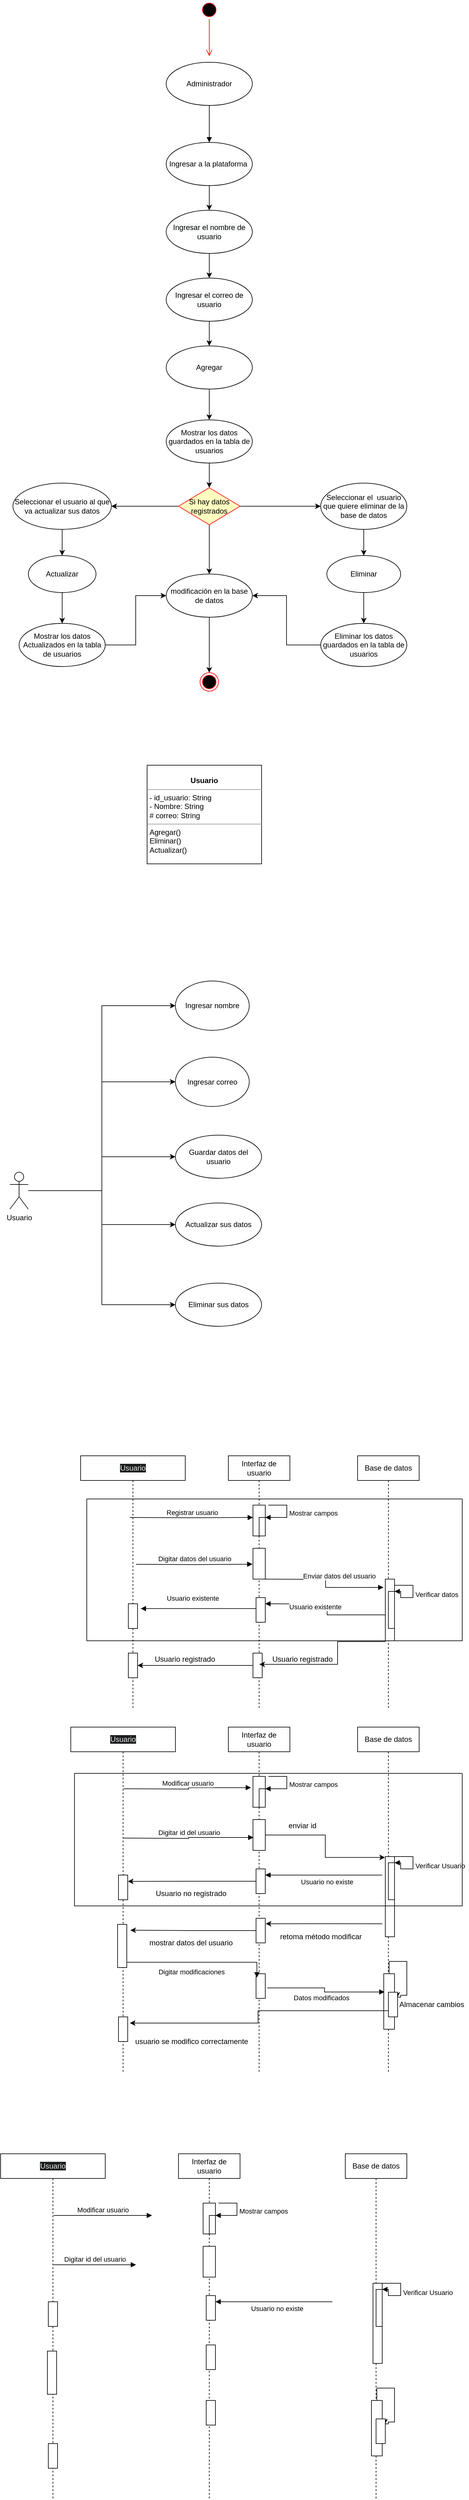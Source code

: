 <mxfile version="15.5.0" type="github">
  <diagram id="4mNhm1m8kC_6178GsUtq" name="Page-1">
    <mxGraphModel dx="1038" dy="579" grid="1" gridSize="10" guides="1" tooltips="1" connect="1" arrows="1" fold="1" page="1" pageScale="1" pageWidth="827" pageHeight="1169" math="0" shadow="0">
      <root>
        <mxCell id="0" />
        <mxCell id="1" parent="0" />
        <mxCell id="gqm2LpXMmxmWjQ3Am7r3-1" value="" style="ellipse;html=1;shape=startState;fillColor=#000000;strokeColor=#ff0000;" parent="1" vertex="1">
          <mxGeometry x="384" y="40" width="30" height="30" as="geometry" />
        </mxCell>
        <mxCell id="gqm2LpXMmxmWjQ3Am7r3-2" value="" style="edgeStyle=orthogonalEdgeStyle;html=1;verticalAlign=bottom;endArrow=open;endSize=8;strokeColor=#ff0000;rounded=0;" parent="1" source="gqm2LpXMmxmWjQ3Am7r3-1" edge="1">
          <mxGeometry relative="1" as="geometry">
            <mxPoint x="399" y="130" as="targetPoint" />
          </mxGeometry>
        </mxCell>
        <mxCell id="z3vBtUcEqBHXQenF32jz-1" value="&lt;font style=&quot;vertical-align: inherit&quot;&gt;&lt;font style=&quot;vertical-align: inherit&quot;&gt;Administrador&lt;/font&gt;&lt;/font&gt;" style="ellipse;whiteSpace=wrap;html=1;" parent="1" vertex="1">
          <mxGeometry x="329" y="140" width="140" height="70" as="geometry" />
        </mxCell>
        <mxCell id="z3vBtUcEqBHXQenF32jz-3" value="&lt;br&gt;" style="html=1;verticalAlign=bottom;endArrow=block;rounded=0;edgeStyle=orthogonalEdgeStyle;exitX=0.5;exitY=1;exitDx=0;exitDy=0;" parent="1" source="z3vBtUcEqBHXQenF32jz-1" edge="1">
          <mxGeometry width="80" relative="1" as="geometry">
            <mxPoint x="370" y="320" as="sourcePoint" />
            <mxPoint x="399" y="270" as="targetPoint" />
          </mxGeometry>
        </mxCell>
        <mxCell id="QDHMUk18wRGemSduAv4s-13" style="edgeStyle=orthogonalEdgeStyle;rounded=0;orthogonalLoop=1;jettySize=auto;html=1;" parent="1" source="z3vBtUcEqBHXQenF32jz-4" target="QDHMUk18wRGemSduAv4s-10" edge="1">
          <mxGeometry relative="1" as="geometry" />
        </mxCell>
        <mxCell id="z3vBtUcEqBHXQenF32jz-4" value="&lt;font style=&quot;vertical-align: inherit&quot;&gt;&lt;font style=&quot;vertical-align: inherit&quot;&gt;Ingresar a la plataforma&amp;nbsp;&lt;/font&gt;&lt;/font&gt;" style="ellipse;whiteSpace=wrap;html=1;" parent="1" vertex="1">
          <mxGeometry x="329" y="270" width="140" height="70" as="geometry" />
        </mxCell>
        <mxCell id="QDHMUk18wRGemSduAv4s-19" style="edgeStyle=orthogonalEdgeStyle;rounded=0;orthogonalLoop=1;jettySize=auto;html=1;entryX=0;entryY=0.5;entryDx=0;entryDy=0;" parent="1" source="z3vBtUcEqBHXQenF32jz-6" target="z3vBtUcEqBHXQenF32jz-12" edge="1">
          <mxGeometry relative="1" as="geometry" />
        </mxCell>
        <mxCell id="QDHMUk18wRGemSduAv4s-20" style="edgeStyle=orthogonalEdgeStyle;rounded=0;orthogonalLoop=1;jettySize=auto;html=1;entryX=1;entryY=0.5;entryDx=0;entryDy=0;" parent="1" source="z3vBtUcEqBHXQenF32jz-6" target="z3vBtUcEqBHXQenF32jz-14" edge="1">
          <mxGeometry relative="1" as="geometry" />
        </mxCell>
        <mxCell id="QDHMUk18wRGemSduAv4s-31" style="edgeStyle=orthogonalEdgeStyle;rounded=0;orthogonalLoop=1;jettySize=auto;html=1;" parent="1" source="z3vBtUcEqBHXQenF32jz-6" target="z3vBtUcEqBHXQenF32jz-24" edge="1">
          <mxGeometry relative="1" as="geometry" />
        </mxCell>
        <mxCell id="z3vBtUcEqBHXQenF32jz-6" value="&lt;font style=&quot;vertical-align: inherit&quot;&gt;&lt;font style=&quot;vertical-align: inherit&quot;&gt;Si hay datos registrados&lt;br&gt;&lt;/font&gt;&lt;/font&gt;" style="rhombus;whiteSpace=wrap;html=1;fillColor=#ffffc0;strokeColor=#ff0000;" parent="1" vertex="1">
          <mxGeometry x="349" y="830" width="100" height="60" as="geometry" />
        </mxCell>
        <mxCell id="QDHMUk18wRGemSduAv4s-21" style="edgeStyle=orthogonalEdgeStyle;rounded=0;orthogonalLoop=1;jettySize=auto;html=1;entryX=0.5;entryY=0;entryDx=0;entryDy=0;" parent="1" source="z3vBtUcEqBHXQenF32jz-12" target="z3vBtUcEqBHXQenF32jz-18" edge="1">
          <mxGeometry relative="1" as="geometry" />
        </mxCell>
        <mxCell id="z3vBtUcEqBHXQenF32jz-12" value="&lt;span&gt;Seleccionar el&amp;nbsp; usuario que quiere eliminar de la base de datos&lt;/span&gt;" style="ellipse;whiteSpace=wrap;html=1;" parent="1" vertex="1">
          <mxGeometry x="580" y="822.5" width="140" height="75" as="geometry" />
        </mxCell>
        <mxCell id="z3vBtUcEqBHXQenF32jz-19" style="edgeStyle=orthogonalEdgeStyle;rounded=0;orthogonalLoop=1;jettySize=auto;html=1;entryX=0.5;entryY=0;entryDx=0;entryDy=0;" parent="1" source="z3vBtUcEqBHXQenF32jz-14" target="z3vBtUcEqBHXQenF32jz-20" edge="1">
          <mxGeometry relative="1" as="geometry">
            <mxPoint x="160" y="590" as="targetPoint" />
          </mxGeometry>
        </mxCell>
        <mxCell id="z3vBtUcEqBHXQenF32jz-14" value="&lt;span&gt;Seleccionar el usuario al que va actualizar sus datos&lt;/span&gt;" style="ellipse;whiteSpace=wrap;html=1;" parent="1" vertex="1">
          <mxGeometry x="80" y="822.5" width="160" height="75" as="geometry" />
        </mxCell>
        <mxCell id="QDHMUk18wRGemSduAv4s-22" style="edgeStyle=orthogonalEdgeStyle;rounded=0;orthogonalLoop=1;jettySize=auto;html=1;" parent="1" source="z3vBtUcEqBHXQenF32jz-18" edge="1">
          <mxGeometry relative="1" as="geometry">
            <mxPoint x="650" y="1050" as="targetPoint" />
          </mxGeometry>
        </mxCell>
        <mxCell id="z3vBtUcEqBHXQenF32jz-18" value="Eliminar" style="ellipse;whiteSpace=wrap;html=1;" parent="1" vertex="1">
          <mxGeometry x="590" y="940" width="120" height="60" as="geometry" />
        </mxCell>
        <mxCell id="QDHMUk18wRGemSduAv4s-23" style="edgeStyle=orthogonalEdgeStyle;rounded=0;orthogonalLoop=1;jettySize=auto;html=1;" parent="1" source="z3vBtUcEqBHXQenF32jz-20" edge="1">
          <mxGeometry relative="1" as="geometry">
            <mxPoint x="160" y="1050" as="targetPoint" />
          </mxGeometry>
        </mxCell>
        <mxCell id="z3vBtUcEqBHXQenF32jz-20" value="Actualizar" style="ellipse;whiteSpace=wrap;html=1;" parent="1" vertex="1">
          <mxGeometry x="105" y="940" width="110" height="60" as="geometry" />
        </mxCell>
        <mxCell id="QDHMUk18wRGemSduAv4s-30" style="edgeStyle=orthogonalEdgeStyle;rounded=0;orthogonalLoop=1;jettySize=auto;html=1;entryX=0.5;entryY=0;entryDx=0;entryDy=0;" parent="1" source="z3vBtUcEqBHXQenF32jz-24" target="z3vBtUcEqBHXQenF32jz-27" edge="1">
          <mxGeometry relative="1" as="geometry" />
        </mxCell>
        <mxCell id="z3vBtUcEqBHXQenF32jz-24" value="&lt;font style=&quot;vertical-align: inherit&quot;&gt;&lt;font style=&quot;vertical-align: inherit&quot;&gt;modificación en la base de datos&lt;/font&gt;&lt;/font&gt;" style="ellipse;whiteSpace=wrap;html=1;" parent="1" vertex="1">
          <mxGeometry x="329" y="970" width="140" height="70" as="geometry" />
        </mxCell>
        <mxCell id="z3vBtUcEqBHXQenF32jz-27" value="" style="ellipse;html=1;shape=endState;fillColor=#000000;strokeColor=#ff0000;" parent="1" vertex="1">
          <mxGeometry x="384" y="1130" width="30" height="30" as="geometry" />
        </mxCell>
        <mxCell id="QDHMUk18wRGemSduAv4s-6" value="&lt;p style=&quot;margin: 0px ; margin-top: 4px ; text-align: center&quot;&gt;&lt;br&gt;&lt;b&gt;Usuario&lt;/b&gt;&lt;/p&gt;&lt;hr size=&quot;1&quot;&gt;&lt;p style=&quot;margin: 0px ; margin-left: 4px&quot;&gt;- id_usuario: String&lt;br&gt;- Nombre: String&lt;/p&gt;&lt;p style=&quot;margin: 0px ; margin-left: 4px&quot;&gt;# correo: String&lt;/p&gt;&lt;hr size=&quot;1&quot;&gt;&lt;p style=&quot;margin: 0px ; margin-left: 4px&quot;&gt;Agregar()&lt;br&gt;Eliminar()&lt;/p&gt;&lt;p style=&quot;margin: 0px ; margin-left: 4px&quot;&gt;Actualizar()&lt;/p&gt;" style="verticalAlign=top;align=left;overflow=fill;fontSize=12;fontFamily=Helvetica;html=1;" parent="1" vertex="1">
          <mxGeometry x="298" y="1280" width="186" height="160" as="geometry" />
        </mxCell>
        <mxCell id="2nORRejYM9WgbgX2tJiv-5" style="edgeStyle=orthogonalEdgeStyle;rounded=0;orthogonalLoop=1;jettySize=auto;html=1;entryX=0;entryY=0.5;entryDx=0;entryDy=0;" parent="1" source="QDHMUk18wRGemSduAv4s-7" target="2nORRejYM9WgbgX2tJiv-2" edge="1">
          <mxGeometry relative="1" as="geometry" />
        </mxCell>
        <mxCell id="2nORRejYM9WgbgX2tJiv-6" style="edgeStyle=orthogonalEdgeStyle;rounded=0;orthogonalLoop=1;jettySize=auto;html=1;entryX=0;entryY=0.5;entryDx=0;entryDy=0;" parent="1" source="QDHMUk18wRGemSduAv4s-7" target="2nORRejYM9WgbgX2tJiv-3" edge="1">
          <mxGeometry relative="1" as="geometry" />
        </mxCell>
        <mxCell id="QY5rsA0exa0MGwdynqQp-1" style="edgeStyle=orthogonalEdgeStyle;rounded=0;orthogonalLoop=1;jettySize=auto;html=1;entryX=0;entryY=0.5;entryDx=0;entryDy=0;" parent="1" source="QDHMUk18wRGemSduAv4s-7" target="2nORRejYM9WgbgX2tJiv-1" edge="1">
          <mxGeometry relative="1" as="geometry" />
        </mxCell>
        <mxCell id="QY5rsA0exa0MGwdynqQp-4" style="edgeStyle=orthogonalEdgeStyle;rounded=0;orthogonalLoop=1;jettySize=auto;html=1;entryX=0;entryY=0.5;entryDx=0;entryDy=0;" parent="1" source="QDHMUk18wRGemSduAv4s-7" target="QY5rsA0exa0MGwdynqQp-2" edge="1">
          <mxGeometry relative="1" as="geometry" />
        </mxCell>
        <mxCell id="QY5rsA0exa0MGwdynqQp-5" style="edgeStyle=orthogonalEdgeStyle;rounded=0;orthogonalLoop=1;jettySize=auto;html=1;entryX=0;entryY=0.5;entryDx=0;entryDy=0;" parent="1" source="QDHMUk18wRGemSduAv4s-7" target="QY5rsA0exa0MGwdynqQp-3" edge="1">
          <mxGeometry relative="1" as="geometry" />
        </mxCell>
        <mxCell id="QDHMUk18wRGemSduAv4s-7" value="Usuario&lt;br&gt;" style="shape=umlActor;verticalLabelPosition=bottom;verticalAlign=top;html=1;" parent="1" vertex="1">
          <mxGeometry x="75" y="1940" width="30" height="60" as="geometry" />
        </mxCell>
        <mxCell id="QDHMUk18wRGemSduAv4s-14" style="edgeStyle=orthogonalEdgeStyle;rounded=0;orthogonalLoop=1;jettySize=auto;html=1;entryX=0.5;entryY=0;entryDx=0;entryDy=0;" parent="1" source="QDHMUk18wRGemSduAv4s-10" target="QDHMUk18wRGemSduAv4s-11" edge="1">
          <mxGeometry relative="1" as="geometry" />
        </mxCell>
        <mxCell id="QDHMUk18wRGemSduAv4s-10" value="&#xa;&#xa;&lt;span style=&quot;color: rgb(0, 0, 0); font-family: helvetica; font-size: 12px; font-style: normal; font-weight: 400; letter-spacing: normal; text-align: center; text-indent: 0px; text-transform: none; word-spacing: 0px; background-color: rgb(248, 249, 250); display: inline; float: none;&quot;&gt;Ingresar el nombre de usuario&lt;/span&gt;&#xa;&#xa;" style="ellipse;whiteSpace=wrap;html=1;" parent="1" vertex="1">
          <mxGeometry x="329" y="380" width="140" height="70" as="geometry" />
        </mxCell>
        <mxCell id="QDHMUk18wRGemSduAv4s-15" style="edgeStyle=orthogonalEdgeStyle;rounded=0;orthogonalLoop=1;jettySize=auto;html=1;entryX=0.5;entryY=0;entryDx=0;entryDy=0;" parent="1" source="QDHMUk18wRGemSduAv4s-11" target="QDHMUk18wRGemSduAv4s-12" edge="1">
          <mxGeometry relative="1" as="geometry" />
        </mxCell>
        <mxCell id="QDHMUk18wRGemSduAv4s-11" value="&#xa;&#xa;&lt;span style=&quot;color: rgb(0, 0, 0); font-family: helvetica; font-size: 12px; font-style: normal; font-weight: 400; letter-spacing: normal; text-align: center; text-indent: 0px; text-transform: none; word-spacing: 0px; background-color: rgb(248, 249, 250); display: inline; float: none;&quot;&gt;Ingresar el correo de usuario&lt;/span&gt;&#xa;&#xa;" style="ellipse;whiteSpace=wrap;html=1;" parent="1" vertex="1">
          <mxGeometry x="329" y="490" width="140" height="70" as="geometry" />
        </mxCell>
        <mxCell id="QDHMUk18wRGemSduAv4s-16" style="edgeStyle=orthogonalEdgeStyle;rounded=0;orthogonalLoop=1;jettySize=auto;html=1;" parent="1" source="QDHMUk18wRGemSduAv4s-12" edge="1">
          <mxGeometry relative="1" as="geometry">
            <mxPoint x="399" y="720" as="targetPoint" />
          </mxGeometry>
        </mxCell>
        <mxCell id="QDHMUk18wRGemSduAv4s-12" value="Agregar" style="ellipse;whiteSpace=wrap;html=1;" parent="1" vertex="1">
          <mxGeometry x="329" y="600" width="140" height="70" as="geometry" />
        </mxCell>
        <mxCell id="QDHMUk18wRGemSduAv4s-18" style="edgeStyle=orthogonalEdgeStyle;rounded=0;orthogonalLoop=1;jettySize=auto;html=1;entryX=0.5;entryY=0;entryDx=0;entryDy=0;" parent="1" source="QDHMUk18wRGemSduAv4s-17" target="z3vBtUcEqBHXQenF32jz-6" edge="1">
          <mxGeometry relative="1" as="geometry" />
        </mxCell>
        <mxCell id="QDHMUk18wRGemSduAv4s-17" value="Mostrar los datos guardados en la tabla de usuarios" style="ellipse;whiteSpace=wrap;html=1;" parent="1" vertex="1">
          <mxGeometry x="329" y="720" width="140" height="70" as="geometry" />
        </mxCell>
        <mxCell id="QDHMUk18wRGemSduAv4s-29" style="edgeStyle=orthogonalEdgeStyle;rounded=0;orthogonalLoop=1;jettySize=auto;html=1;entryX=0;entryY=0.5;entryDx=0;entryDy=0;" parent="1" source="QDHMUk18wRGemSduAv4s-24" target="z3vBtUcEqBHXQenF32jz-24" edge="1">
          <mxGeometry relative="1" as="geometry" />
        </mxCell>
        <mxCell id="QDHMUk18wRGemSduAv4s-24" value="Mostrar los datos Actualizados en la tabla de usuarios" style="ellipse;whiteSpace=wrap;html=1;" parent="1" vertex="1">
          <mxGeometry x="90" y="1050" width="140" height="70" as="geometry" />
        </mxCell>
        <mxCell id="QDHMUk18wRGemSduAv4s-28" style="edgeStyle=orthogonalEdgeStyle;rounded=0;orthogonalLoop=1;jettySize=auto;html=1;entryX=1;entryY=0.5;entryDx=0;entryDy=0;" parent="1" source="QDHMUk18wRGemSduAv4s-25" target="z3vBtUcEqBHXQenF32jz-24" edge="1">
          <mxGeometry relative="1" as="geometry" />
        </mxCell>
        <mxCell id="QDHMUk18wRGemSduAv4s-25" value="Eliminar los datos guardados en la tabla de usuarios" style="ellipse;whiteSpace=wrap;html=1;" parent="1" vertex="1">
          <mxGeometry x="580" y="1050" width="140" height="70" as="geometry" />
        </mxCell>
        <mxCell id="2nORRejYM9WgbgX2tJiv-1" value="&lt;font style=&quot;vertical-align: inherit&quot;&gt;&lt;font style=&quot;vertical-align: inherit&quot;&gt;Guardar datos del usuario&lt;/font&gt;&lt;/font&gt;" style="ellipse;whiteSpace=wrap;html=1;" parent="1" vertex="1">
          <mxGeometry x="344" y="1880" width="140" height="70" as="geometry" />
        </mxCell>
        <mxCell id="2nORRejYM9WgbgX2tJiv-2" value="&lt;font style=&quot;vertical-align: inherit&quot;&gt;&lt;font style=&quot;vertical-align: inherit&quot;&gt;Actualizar sus datos&lt;/font&gt;&lt;/font&gt;" style="ellipse;whiteSpace=wrap;html=1;" parent="1" vertex="1">
          <mxGeometry x="344" y="1990" width="140" height="70" as="geometry" />
        </mxCell>
        <mxCell id="2nORRejYM9WgbgX2tJiv-3" value="&lt;font style=&quot;vertical-align: inherit&quot;&gt;&lt;font style=&quot;vertical-align: inherit&quot;&gt;Eliminar sus datos&lt;/font&gt;&lt;/font&gt;" style="ellipse;whiteSpace=wrap;html=1;" parent="1" vertex="1">
          <mxGeometry x="344" y="2120" width="140" height="70" as="geometry" />
        </mxCell>
        <mxCell id="QY5rsA0exa0MGwdynqQp-2" value="&lt;font style=&quot;vertical-align: inherit&quot;&gt;&lt;font style=&quot;vertical-align: inherit&quot;&gt;Ingresar nombre&lt;/font&gt;&lt;/font&gt;" style="ellipse;whiteSpace=wrap;html=1;" parent="1" vertex="1">
          <mxGeometry x="344" y="1630" width="120" height="80" as="geometry" />
        </mxCell>
        <mxCell id="QY5rsA0exa0MGwdynqQp-3" value="&lt;font style=&quot;vertical-align: inherit&quot;&gt;&lt;font style=&quot;vertical-align: inherit&quot;&gt;Ingresar correo&lt;/font&gt;&lt;/font&gt;" style="ellipse;whiteSpace=wrap;html=1;" parent="1" vertex="1">
          <mxGeometry x="344" y="1753.5" width="120" height="80" as="geometry" />
        </mxCell>
        <mxCell id="QY5rsA0exa0MGwdynqQp-32" value="&#xa;&#xa;&lt;span style=&quot;color: rgb(232, 230, 227); font-family: helvetica; font-size: 12px; font-style: normal; font-weight: 400; letter-spacing: normal; text-align: center; text-indent: 0px; text-transform: none; word-spacing: 0px; background-color: rgb(27, 30, 31); display: inline; float: none;&quot;&gt;Usuario&lt;/span&gt;&#xa;&#xa;" style="shape=umlLifeline;perimeter=lifelinePerimeter;whiteSpace=wrap;html=1;container=1;collapsible=0;recursiveResize=0;outlineConnect=0;" parent="1" vertex="1">
          <mxGeometry x="190" y="2400" width="170" height="410" as="geometry" />
        </mxCell>
        <mxCell id="QY5rsA0exa0MGwdynqQp-33" value="Registrar usuario" style="html=1;verticalAlign=bottom;endArrow=block;rounded=0;edgeStyle=orthogonalEdgeStyle;entryX=0;entryY=0.4;entryDx=0;entryDy=0;entryPerimeter=0;" parent="QY5rsA0exa0MGwdynqQp-32" target="QY5rsA0exa0MGwdynqQp-36" edge="1">
          <mxGeometry width="80" relative="1" as="geometry">
            <mxPoint x="80" y="100" as="sourcePoint" />
            <mxPoint x="210" y="100" as="targetPoint" />
          </mxGeometry>
        </mxCell>
        <mxCell id="QY5rsA0exa0MGwdynqQp-39" value="Digitar datos del usuario" style="html=1;verticalAlign=bottom;endArrow=block;rounded=0;edgeStyle=orthogonalEdgeStyle;entryX=-0.04;entryY=0.515;entryDx=0;entryDy=0;entryPerimeter=0;" parent="QY5rsA0exa0MGwdynqQp-32" target="QY5rsA0exa0MGwdynqQp-40" edge="1">
          <mxGeometry width="80" relative="1" as="geometry">
            <mxPoint x="90" y="176" as="sourcePoint" />
            <mxPoint x="220" y="180" as="targetPoint" />
          </mxGeometry>
        </mxCell>
        <mxCell id="QY5rsA0exa0MGwdynqQp-57" value="" style="html=1;points=[];perimeter=orthogonalPerimeter;" parent="QY5rsA0exa0MGwdynqQp-32" vertex="1">
          <mxGeometry x="77.5" y="320" width="15" height="40" as="geometry" />
        </mxCell>
        <mxCell id="QY5rsA0exa0MGwdynqQp-34" value="Interfaz de usuario" style="shape=umlLifeline;perimeter=lifelinePerimeter;whiteSpace=wrap;html=1;container=1;collapsible=0;recursiveResize=0;outlineConnect=0;" parent="1" vertex="1">
          <mxGeometry x="430" y="2400" width="100" height="410" as="geometry" />
        </mxCell>
        <mxCell id="QY5rsA0exa0MGwdynqQp-36" value="" style="html=1;points=[];perimeter=orthogonalPerimeter;" parent="QY5rsA0exa0MGwdynqQp-34" vertex="1">
          <mxGeometry x="40" y="80" width="20" height="50" as="geometry" />
        </mxCell>
        <mxCell id="QY5rsA0exa0MGwdynqQp-37" value="" style="html=1;points=[];perimeter=orthogonalPerimeter;" parent="QY5rsA0exa0MGwdynqQp-34" vertex="1">
          <mxGeometry x="50" y="100" width="10" height="30" as="geometry" />
        </mxCell>
        <mxCell id="QY5rsA0exa0MGwdynqQp-38" value="Mostrar campos" style="edgeStyle=orthogonalEdgeStyle;html=1;align=left;spacingLeft=2;endArrow=block;rounded=0;entryX=1;entryY=0;" parent="QY5rsA0exa0MGwdynqQp-34" target="QY5rsA0exa0MGwdynqQp-37" edge="1">
          <mxGeometry relative="1" as="geometry">
            <mxPoint x="65" y="80" as="sourcePoint" />
            <Array as="points">
              <mxPoint x="95" y="80" />
            </Array>
          </mxGeometry>
        </mxCell>
        <mxCell id="QY5rsA0exa0MGwdynqQp-40" value="" style="html=1;points=[];perimeter=orthogonalPerimeter;" parent="QY5rsA0exa0MGwdynqQp-34" vertex="1">
          <mxGeometry x="40" y="150" width="20" height="50" as="geometry" />
        </mxCell>
        <mxCell id="QY5rsA0exa0MGwdynqQp-53" value="" style="html=1;points=[];perimeter=orthogonalPerimeter;" parent="QY5rsA0exa0MGwdynqQp-34" vertex="1">
          <mxGeometry x="45" y="230" width="15" height="40" as="geometry" />
        </mxCell>
        <mxCell id="QY5rsA0exa0MGwdynqQp-52" value="Usuario existente" style="html=1;verticalAlign=bottom;endArrow=block;rounded=0;edgeStyle=orthogonalEdgeStyle;exitX=-0.16;exitY=0.633;exitDx=0;exitDy=0;exitPerimeter=0;" parent="QY5rsA0exa0MGwdynqQp-34" source="QY5rsA0exa0MGwdynqQp-50" edge="1">
          <mxGeometry x="-0.053" y="20" width="80" relative="1" as="geometry">
            <mxPoint x="250" y="240" as="sourcePoint" />
            <mxPoint x="60" y="240" as="targetPoint" />
            <mxPoint as="offset" />
          </mxGeometry>
        </mxCell>
        <mxCell id="QY5rsA0exa0MGwdynqQp-58" value="" style="html=1;points=[];perimeter=orthogonalPerimeter;" parent="QY5rsA0exa0MGwdynqQp-34" vertex="1">
          <mxGeometry x="40" y="320" width="15" height="40" as="geometry" />
        </mxCell>
        <mxCell id="QY5rsA0exa0MGwdynqQp-41" value="Base de datos" style="shape=umlLifeline;perimeter=lifelinePerimeter;whiteSpace=wrap;html=1;container=1;collapsible=0;recursiveResize=0;outlineConnect=0;" parent="1" vertex="1">
          <mxGeometry x="640" y="2400" width="100" height="410" as="geometry" />
        </mxCell>
        <mxCell id="QY5rsA0exa0MGwdynqQp-47" value="" style="html=1;points=[];perimeter=orthogonalPerimeter;" parent="QY5rsA0exa0MGwdynqQp-41" vertex="1">
          <mxGeometry x="45" y="200" width="15" height="100" as="geometry" />
        </mxCell>
        <mxCell id="QY5rsA0exa0MGwdynqQp-50" value="" style="html=1;points=[];perimeter=orthogonalPerimeter;" parent="QY5rsA0exa0MGwdynqQp-41" vertex="1">
          <mxGeometry x="50" y="220" width="10" height="60" as="geometry" />
        </mxCell>
        <mxCell id="QY5rsA0exa0MGwdynqQp-51" value="Verificar datos" style="edgeStyle=orthogonalEdgeStyle;html=1;align=left;spacingLeft=2;endArrow=block;rounded=0;entryX=1;entryY=0;" parent="QY5rsA0exa0MGwdynqQp-41" target="QY5rsA0exa0MGwdynqQp-50" edge="1">
          <mxGeometry relative="1" as="geometry">
            <mxPoint x="60" y="210" as="sourcePoint" />
            <Array as="points">
              <mxPoint x="90" y="210" />
              <mxPoint x="90" y="230" />
              <mxPoint x="70" y="230" />
              <mxPoint x="70" y="220" />
            </Array>
          </mxGeometry>
        </mxCell>
        <mxCell id="QY5rsA0exa0MGwdynqQp-46" value="Enviar datos del usuario" style="html=1;verticalAlign=bottom;endArrow=block;rounded=0;edgeStyle=orthogonalEdgeStyle;entryX=-0.2;entryY=0.135;entryDx=0;entryDy=0;entryPerimeter=0;" parent="1" target="QY5rsA0exa0MGwdynqQp-47" edge="1">
          <mxGeometry x="0.304" y="10" width="80" relative="1" as="geometry">
            <mxPoint x="490" y="2600" as="sourcePoint" />
            <mxPoint x="630" y="2600" as="targetPoint" />
            <mxPoint as="offset" />
          </mxGeometry>
        </mxCell>
        <mxCell id="QY5rsA0exa0MGwdynqQp-54" value="Usuario existente" style="html=1;verticalAlign=bottom;endArrow=block;rounded=0;edgeStyle=orthogonalEdgeStyle;exitX=-0.013;exitY=0.445;exitDx=0;exitDy=0;exitPerimeter=0;entryX=1.34;entryY=0.195;entryDx=0;entryDy=0;entryPerimeter=0;" parent="1" source="QY5rsA0exa0MGwdynqQp-53" edge="1" target="QY5rsA0exa0MGwdynqQp-55">
          <mxGeometry x="0.1" y="-8" width="80" relative="1" as="geometry">
            <mxPoint x="464.0" y="2658.99" as="sourcePoint" />
            <mxPoint x="250" y="2648" as="targetPoint" />
            <mxPoint as="offset" />
          </mxGeometry>
        </mxCell>
        <mxCell id="QY5rsA0exa0MGwdynqQp-59" style="edgeStyle=orthogonalEdgeStyle;rounded=0;orthogonalLoop=1;jettySize=auto;html=1;" parent="1" source="QY5rsA0exa0MGwdynqQp-58" target="QY5rsA0exa0MGwdynqQp-57" edge="1">
          <mxGeometry relative="1" as="geometry" />
        </mxCell>
        <mxCell id="QY5rsA0exa0MGwdynqQp-60" style="edgeStyle=orthogonalEdgeStyle;rounded=0;orthogonalLoop=1;jettySize=auto;html=1;exitX=0.067;exitY=1.014;exitDx=0;exitDy=0;exitPerimeter=0;entryX=0.504;entryY=0.825;entryDx=0;entryDy=0;entryPerimeter=0;" parent="1" source="QY5rsA0exa0MGwdynqQp-47" target="QY5rsA0exa0MGwdynqQp-34" edge="1">
          <mxGeometry relative="1" as="geometry">
            <mxPoint x="710" y="2740" as="sourcePoint" />
            <mxPoint x="550" y="2740" as="targetPoint" />
          </mxGeometry>
        </mxCell>
        <mxCell id="QY5rsA0exa0MGwdynqQp-61" value="Usuario registrado" style="text;html=1;align=center;verticalAlign=middle;resizable=0;points=[];autosize=1;strokeColor=none;fillColor=none;" parent="1" vertex="1">
          <mxGeometry x="495" y="2720" width="110" height="20" as="geometry" />
        </mxCell>
        <mxCell id="QY5rsA0exa0MGwdynqQp-62" value="Usuario registrado" style="text;html=1;align=center;verticalAlign=middle;resizable=0;points=[];autosize=1;strokeColor=none;fillColor=none;" parent="1" vertex="1">
          <mxGeometry x="304" y="2720" width="110" height="20" as="geometry" />
        </mxCell>
        <mxCell id="ALo48LmrA9_RL08sOVxM-1" value="" style="swimlane;startSize=0;" vertex="1" parent="1">
          <mxGeometry x="200" y="2470" width="610" height="230" as="geometry" />
        </mxCell>
        <mxCell id="QY5rsA0exa0MGwdynqQp-55" value="" style="html=1;points=[];perimeter=orthogonalPerimeter;" parent="ALo48LmrA9_RL08sOVxM-1" vertex="1">
          <mxGeometry x="67.5" y="170" width="15" height="40" as="geometry" />
        </mxCell>
        <mxCell id="ALo48LmrA9_RL08sOVxM-2" value="&#xa;&#xa;&lt;span style=&quot;color: rgb(232, 230, 227); font-family: helvetica; font-size: 12px; font-style: normal; font-weight: 400; letter-spacing: normal; text-align: center; text-indent: 0px; text-transform: none; word-spacing: 0px; background-color: rgb(27, 30, 31); display: inline; float: none;&quot;&gt;Usuario&lt;/span&gt;&#xa;&#xa;" style="shape=umlLifeline;perimeter=lifelinePerimeter;whiteSpace=wrap;html=1;container=1;collapsible=0;recursiveResize=0;outlineConnect=0;" vertex="1" parent="1">
          <mxGeometry x="174" y="2840" width="170" height="560" as="geometry" />
        </mxCell>
        <mxCell id="ALo48LmrA9_RL08sOVxM-3" value="&lt;font style=&quot;vertical-align: inherit&quot;&gt;&lt;font style=&quot;vertical-align: inherit&quot;&gt;Modificar usuario&lt;/font&gt;&lt;/font&gt;" style="html=1;verticalAlign=bottom;endArrow=block;rounded=0;edgeStyle=orthogonalEdgeStyle;entryX=-0.16;entryY=0.364;entryDx=0;entryDy=0;entryPerimeter=0;" edge="1" parent="ALo48LmrA9_RL08sOVxM-2" target="ALo48LmrA9_RL08sOVxM-8">
          <mxGeometry width="80" relative="1" as="geometry">
            <mxPoint x="86" y="100" as="sourcePoint" />
            <mxPoint x="246" y="100" as="targetPoint" />
          </mxGeometry>
        </mxCell>
        <mxCell id="ALo48LmrA9_RL08sOVxM-4" value="&lt;font style=&quot;vertical-align: inherit&quot;&gt;&lt;font style=&quot;vertical-align: inherit&quot;&gt;Digitar id del usuario&lt;/font&gt;&lt;/font&gt;" style="html=1;verticalAlign=bottom;endArrow=block;rounded=0;edgeStyle=orthogonalEdgeStyle;entryX=0.04;entryY=0.58;entryDx=0;entryDy=0;entryPerimeter=0;" edge="1" parent="ALo48LmrA9_RL08sOVxM-2" target="ALo48LmrA9_RL08sOVxM-11">
          <mxGeometry width="80" relative="1" as="geometry">
            <mxPoint x="86" y="180" as="sourcePoint" />
            <mxPoint x="220" y="180" as="targetPoint" />
          </mxGeometry>
        </mxCell>
        <mxCell id="ALo48LmrA9_RL08sOVxM-5" value="" style="html=1;points=[];perimeter=orthogonalPerimeter;" vertex="1" parent="ALo48LmrA9_RL08sOVxM-2">
          <mxGeometry x="77.5" y="240" width="15" height="40" as="geometry" />
        </mxCell>
        <mxCell id="ALo48LmrA9_RL08sOVxM-6" value="" style="html=1;points=[];perimeter=orthogonalPerimeter;" vertex="1" parent="ALo48LmrA9_RL08sOVxM-2">
          <mxGeometry x="76" y="320" width="15" height="70" as="geometry" />
        </mxCell>
        <mxCell id="ALo48LmrA9_RL08sOVxM-36" value="" style="html=1;points=[];perimeter=orthogonalPerimeter;" vertex="1" parent="ALo48LmrA9_RL08sOVxM-2">
          <mxGeometry x="77.5" y="470" width="15" height="40" as="geometry" />
        </mxCell>
        <mxCell id="ALo48LmrA9_RL08sOVxM-7" value="&lt;font style=&quot;vertical-align: inherit&quot;&gt;&lt;font style=&quot;vertical-align: inherit&quot;&gt;Interfaz de usuario&lt;/font&gt;&lt;/font&gt;" style="shape=umlLifeline;perimeter=lifelinePerimeter;whiteSpace=wrap;html=1;container=1;collapsible=0;recursiveResize=0;outlineConnect=0;" vertex="1" parent="1">
          <mxGeometry x="430" y="2840" width="100" height="560" as="geometry" />
        </mxCell>
        <mxCell id="ALo48LmrA9_RL08sOVxM-8" value="" style="html=1;points=[];perimeter=orthogonalPerimeter;" vertex="1" parent="ALo48LmrA9_RL08sOVxM-7">
          <mxGeometry x="40" y="80" width="20" height="50" as="geometry" />
        </mxCell>
        <mxCell id="ALo48LmrA9_RL08sOVxM-9" value="" style="html=1;points=[];perimeter=orthogonalPerimeter;" vertex="1" parent="ALo48LmrA9_RL08sOVxM-7">
          <mxGeometry x="50" y="100" width="10" height="30" as="geometry" />
        </mxCell>
        <mxCell id="ALo48LmrA9_RL08sOVxM-10" value="Mostrar campos" style="edgeStyle=orthogonalEdgeStyle;html=1;align=left;spacingLeft=2;endArrow=block;rounded=0;entryX=1;entryY=0;" edge="1" parent="ALo48LmrA9_RL08sOVxM-7" target="ALo48LmrA9_RL08sOVxM-9">
          <mxGeometry relative="1" as="geometry">
            <mxPoint x="65" y="80" as="sourcePoint" />
            <Array as="points">
              <mxPoint x="95" y="80" />
            </Array>
          </mxGeometry>
        </mxCell>
        <mxCell id="ALo48LmrA9_RL08sOVxM-11" value="" style="html=1;points=[];perimeter=orthogonalPerimeter;" vertex="1" parent="ALo48LmrA9_RL08sOVxM-7">
          <mxGeometry x="40" y="150" width="20" height="50" as="geometry" />
        </mxCell>
        <mxCell id="ALo48LmrA9_RL08sOVxM-12" value="" style="html=1;points=[];perimeter=orthogonalPerimeter;" vertex="1" parent="ALo48LmrA9_RL08sOVxM-7">
          <mxGeometry x="45" y="230" width="15" height="40" as="geometry" />
        </mxCell>
        <mxCell id="ALo48LmrA9_RL08sOVxM-13" value="&lt;font style=&quot;vertical-align: inherit&quot;&gt;&lt;font style=&quot;vertical-align: inherit&quot;&gt;Usuario no existe&lt;/font&gt;&lt;/font&gt;" style="html=1;verticalAlign=bottom;endArrow=block;rounded=0;edgeStyle=orthogonalEdgeStyle;exitX=-0.16;exitY=0.633;exitDx=0;exitDy=0;exitPerimeter=0;" edge="1" parent="ALo48LmrA9_RL08sOVxM-7">
          <mxGeometry x="-0.053" y="20" width="80" relative="1" as="geometry">
            <mxPoint x="250" y="240" as="sourcePoint" />
            <mxPoint x="60" y="240" as="targetPoint" />
            <mxPoint as="offset" />
          </mxGeometry>
        </mxCell>
        <mxCell id="ALo48LmrA9_RL08sOVxM-14" value="" style="html=1;points=[];perimeter=orthogonalPerimeter;" vertex="1" parent="ALo48LmrA9_RL08sOVxM-7">
          <mxGeometry x="45" y="310" width="15" height="40" as="geometry" />
        </mxCell>
        <mxCell id="ALo48LmrA9_RL08sOVxM-28" value="" style="html=1;points=[];perimeter=orthogonalPerimeter;" vertex="1" parent="ALo48LmrA9_RL08sOVxM-7">
          <mxGeometry x="45" y="400" width="15" height="40" as="geometry" />
        </mxCell>
        <mxCell id="ALo48LmrA9_RL08sOVxM-15" value="Base de datos" style="shape=umlLifeline;perimeter=lifelinePerimeter;whiteSpace=wrap;html=1;container=1;collapsible=0;recursiveResize=0;outlineConnect=0;" vertex="1" parent="1">
          <mxGeometry x="640" y="2840" width="100" height="560" as="geometry" />
        </mxCell>
        <mxCell id="ALo48LmrA9_RL08sOVxM-16" value="" style="html=1;points=[];perimeter=orthogonalPerimeter;" vertex="1" parent="ALo48LmrA9_RL08sOVxM-15">
          <mxGeometry x="45" y="210" width="15" height="130" as="geometry" />
        </mxCell>
        <mxCell id="ALo48LmrA9_RL08sOVxM-17" value="" style="html=1;points=[];perimeter=orthogonalPerimeter;" vertex="1" parent="ALo48LmrA9_RL08sOVxM-15">
          <mxGeometry x="50" y="220" width="10" height="60" as="geometry" />
        </mxCell>
        <mxCell id="ALo48LmrA9_RL08sOVxM-18" value="&lt;font style=&quot;vertical-align: inherit&quot;&gt;&lt;font style=&quot;vertical-align: inherit&quot;&gt;Verificar Usuario&lt;/font&gt;&lt;/font&gt;" style="edgeStyle=orthogonalEdgeStyle;html=1;align=left;spacingLeft=2;endArrow=block;rounded=0;entryX=1;entryY=0;" edge="1" parent="ALo48LmrA9_RL08sOVxM-15" target="ALo48LmrA9_RL08sOVxM-17">
          <mxGeometry relative="1" as="geometry">
            <mxPoint x="60" y="210" as="sourcePoint" />
            <Array as="points">
              <mxPoint x="90" y="210" />
              <mxPoint x="90" y="230" />
              <mxPoint x="70" y="230" />
              <mxPoint x="70" y="220" />
            </Array>
          </mxGeometry>
        </mxCell>
        <mxCell id="ALo48LmrA9_RL08sOVxM-31" value="" style="html=1;points=[];perimeter=orthogonalPerimeter;" vertex="1" parent="ALo48LmrA9_RL08sOVxM-15">
          <mxGeometry x="42.5" y="400" width="17.5" height="90" as="geometry" />
        </mxCell>
        <mxCell id="ALo48LmrA9_RL08sOVxM-33" style="edgeStyle=orthogonalEdgeStyle;rounded=0;orthogonalLoop=1;jettySize=auto;html=1;entryX=0.96;entryY=0.225;entryDx=0;entryDy=0;entryPerimeter=0;" edge="1" parent="ALo48LmrA9_RL08sOVxM-15" source="ALo48LmrA9_RL08sOVxM-31" target="ALo48LmrA9_RL08sOVxM-34">
          <mxGeometry relative="1" as="geometry">
            <mxPoint x="58" y="438" as="targetPoint" />
            <Array as="points">
              <mxPoint x="51" y="380" />
              <mxPoint x="80" y="380" />
              <mxPoint x="80" y="435" />
              <mxPoint x="70" y="435" />
              <mxPoint x="70" y="438" />
            </Array>
          </mxGeometry>
        </mxCell>
        <mxCell id="ALo48LmrA9_RL08sOVxM-34" value="" style="html=1;points=[];perimeter=orthogonalPerimeter;" vertex="1" parent="ALo48LmrA9_RL08sOVxM-15">
          <mxGeometry x="50" y="430" width="15" height="40" as="geometry" />
        </mxCell>
        <mxCell id="ALo48LmrA9_RL08sOVxM-20" style="edgeStyle=orthogonalEdgeStyle;rounded=0;orthogonalLoop=1;jettySize=auto;html=1;entryX=-0.04;entryY=0.011;entryDx=0;entryDy=0;entryPerimeter=0;" edge="1" parent="1" source="ALo48LmrA9_RL08sOVxM-11" target="ALo48LmrA9_RL08sOVxM-16">
          <mxGeometry relative="1" as="geometry">
            <mxPoint x="610" y="3015" as="targetPoint" />
          </mxGeometry>
        </mxCell>
        <mxCell id="ALo48LmrA9_RL08sOVxM-21" value="&lt;font style=&quot;vertical-align: inherit&quot;&gt;&lt;font style=&quot;vertical-align: inherit&quot;&gt;enviar id&lt;/font&gt;&lt;/font&gt;" style="text;html=1;align=center;verticalAlign=middle;resizable=0;points=[];autosize=1;strokeColor=none;fillColor=none;" vertex="1" parent="1">
          <mxGeometry x="520" y="2990" width="60" height="20" as="geometry" />
        </mxCell>
        <mxCell id="ALo48LmrA9_RL08sOVxM-22" style="edgeStyle=orthogonalEdgeStyle;rounded=0;orthogonalLoop=1;jettySize=auto;html=1;entryX=1.02;entryY=0.255;entryDx=0;entryDy=0;entryPerimeter=0;" edge="1" parent="1" source="ALo48LmrA9_RL08sOVxM-12" target="ALo48LmrA9_RL08sOVxM-5">
          <mxGeometry relative="1" as="geometry" />
        </mxCell>
        <mxCell id="ALo48LmrA9_RL08sOVxM-23" value="&lt;font style=&quot;vertical-align: inherit&quot;&gt;&lt;font style=&quot;vertical-align: inherit&quot;&gt;Usuario no registrado&lt;/font&gt;&lt;/font&gt;" style="text;html=1;align=center;verticalAlign=middle;resizable=0;points=[];autosize=1;strokeColor=none;fillColor=none;" vertex="1" parent="1">
          <mxGeometry x="304" y="3100" width="130" height="20" as="geometry" />
        </mxCell>
        <mxCell id="ALo48LmrA9_RL08sOVxM-24" style="edgeStyle=orthogonalEdgeStyle;rounded=0;orthogonalLoop=1;jettySize=auto;html=1;exitX=-0.307;exitY=0.838;exitDx=0;exitDy=0;exitPerimeter=0;entryX=1.053;entryY=0.225;entryDx=0;entryDy=0;entryPerimeter=0;" edge="1" parent="1" source="ALo48LmrA9_RL08sOVxM-16" target="ALo48LmrA9_RL08sOVxM-14">
          <mxGeometry relative="1" as="geometry">
            <mxPoint x="609.1" y="3159.8" as="sourcePoint" />
            <mxPoint x="510" y="3160" as="targetPoint" />
          </mxGeometry>
        </mxCell>
        <mxCell id="ALo48LmrA9_RL08sOVxM-25" value="&lt;font style=&quot;vertical-align: inherit&quot;&gt;&lt;font style=&quot;vertical-align: inherit&quot;&gt;retoma método modificar&lt;/font&gt;&lt;/font&gt;" style="text;html=1;align=center;verticalAlign=middle;resizable=0;points=[];autosize=1;strokeColor=none;fillColor=none;" vertex="1" parent="1">
          <mxGeometry x="505" y="3170" width="150" height="20" as="geometry" />
        </mxCell>
        <mxCell id="ALo48LmrA9_RL08sOVxM-26" style="edgeStyle=orthogonalEdgeStyle;rounded=0;orthogonalLoop=1;jettySize=auto;html=1;entryX=1.387;entryY=0.134;entryDx=0;entryDy=0;entryPerimeter=0;" edge="1" parent="1" source="ALo48LmrA9_RL08sOVxM-14" target="ALo48LmrA9_RL08sOVxM-6">
          <mxGeometry relative="1" as="geometry" />
        </mxCell>
        <mxCell id="ALo48LmrA9_RL08sOVxM-27" value="&lt;font style=&quot;vertical-align: inherit&quot;&gt;&lt;font style=&quot;vertical-align: inherit&quot;&gt;mostrar datos del usuario&lt;/font&gt;&lt;/font&gt;" style="text;html=1;align=center;verticalAlign=middle;resizable=0;points=[];autosize=1;strokeColor=none;fillColor=none;" vertex="1" parent="1">
          <mxGeometry x="294" y="3180" width="150" height="20" as="geometry" />
        </mxCell>
        <mxCell id="ALo48LmrA9_RL08sOVxM-29" value="&lt;font style=&quot;vertical-align: inherit&quot;&gt;&lt;font style=&quot;vertical-align: inherit&quot;&gt;Digitar modificaciones&lt;/font&gt;&lt;/font&gt;" style="html=1;verticalAlign=bottom;endArrow=block;rounded=0;edgeStyle=orthogonalEdgeStyle;exitX=1.013;exitY=0.877;exitDx=0;exitDy=0;exitPerimeter=0;entryX=0.093;entryY=0.155;entryDx=0;entryDy=0;entryPerimeter=0;" edge="1" parent="1" source="ALo48LmrA9_RL08sOVxM-6" target="ALo48LmrA9_RL08sOVxM-28">
          <mxGeometry x="-0.112" y="-25" width="80" relative="1" as="geometry">
            <mxPoint x="274" y="3251.8" as="sourcePoint" />
            <mxPoint x="414" y="3260" as="targetPoint" />
            <mxPoint as="offset" />
          </mxGeometry>
        </mxCell>
        <mxCell id="ALo48LmrA9_RL08sOVxM-30" value="&lt;font style=&quot;vertical-align: inherit&quot;&gt;&lt;font style=&quot;vertical-align: inherit&quot;&gt;Datos modificados&lt;/font&gt;&lt;/font&gt;" style="html=1;verticalAlign=bottom;endArrow=block;rounded=0;edgeStyle=orthogonalEdgeStyle;exitX=1.213;exitY=0.575;exitDx=0;exitDy=0;exitPerimeter=0;entryX=0.073;entryY=0.329;entryDx=0;entryDy=0;entryPerimeter=0;" edge="1" parent="1" source="ALo48LmrA9_RL08sOVxM-28" target="ALo48LmrA9_RL08sOVxM-31">
          <mxGeometry x="-0.112" y="-25" width="80" relative="1" as="geometry">
            <mxPoint x="520.005" y="3251.39" as="sourcePoint" />
            <mxPoint x="600" y="3240" as="targetPoint" />
            <mxPoint as="offset" />
          </mxGeometry>
        </mxCell>
        <mxCell id="ALo48LmrA9_RL08sOVxM-32" value="&lt;font style=&quot;vertical-align: inherit&quot;&gt;&lt;font style=&quot;vertical-align: inherit&quot;&gt;Almacenar cambios&lt;/font&gt;&lt;/font&gt;" style="text;html=1;align=center;verticalAlign=middle;resizable=0;points=[];autosize=1;strokeColor=none;fillColor=none;" vertex="1" parent="1">
          <mxGeometry x="700" y="3280" width="120" height="20" as="geometry" />
        </mxCell>
        <mxCell id="ALo48LmrA9_RL08sOVxM-35" style="edgeStyle=orthogonalEdgeStyle;rounded=0;orthogonalLoop=1;jettySize=auto;html=1;entryX=1.233;entryY=0.25;entryDx=0;entryDy=0;entryPerimeter=0;exitX=0;exitY=0.75;exitDx=0;exitDy=0;exitPerimeter=0;" edge="1" parent="1" source="ALo48LmrA9_RL08sOVxM-34" target="ALo48LmrA9_RL08sOVxM-36">
          <mxGeometry relative="1" as="geometry">
            <mxPoint x="515.2" y="3370.62" as="sourcePoint" />
            <mxPoint x="311.005" y="3370" as="targetPoint" />
          </mxGeometry>
        </mxCell>
        <mxCell id="ALo48LmrA9_RL08sOVxM-37" value="&lt;font style=&quot;vertical-align: inherit&quot;&gt;&lt;font style=&quot;vertical-align: inherit&quot;&gt;&lt;font style=&quot;vertical-align: inherit&quot;&gt;&lt;font style=&quot;vertical-align: inherit&quot;&gt;usuario se modifico correctamente&lt;/font&gt;&lt;/font&gt;&lt;/font&gt;&lt;/font&gt;" style="text;html=1;align=center;verticalAlign=middle;resizable=0;points=[];autosize=1;strokeColor=none;fillColor=none;" vertex="1" parent="1">
          <mxGeometry x="270" y="3340" width="200" height="20" as="geometry" />
        </mxCell>
        <mxCell id="ALo48LmrA9_RL08sOVxM-39" value="" style="swimlane;startSize=0;" vertex="1" parent="1">
          <mxGeometry x="180" y="2915" width="630" height="215" as="geometry" />
        </mxCell>
        <mxCell id="ALo48LmrA9_RL08sOVxM-40" value="&#xa;&#xa;&lt;span style=&quot;color: rgb(232, 230, 227); font-family: helvetica; font-size: 12px; font-style: normal; font-weight: 400; letter-spacing: normal; text-align: center; text-indent: 0px; text-transform: none; word-spacing: 0px; background-color: rgb(27, 30, 31); display: inline; float: none;&quot;&gt;Usuario&lt;/span&gt;&#xa;&#xa;" style="shape=umlLifeline;perimeter=lifelinePerimeter;whiteSpace=wrap;html=1;container=1;collapsible=0;recursiveResize=0;outlineConnect=0;" vertex="1" parent="1">
          <mxGeometry x="60" y="3532" width="170" height="560" as="geometry" />
        </mxCell>
        <mxCell id="ALo48LmrA9_RL08sOVxM-41" value="&lt;font style=&quot;vertical-align: inherit&quot;&gt;&lt;font style=&quot;vertical-align: inherit&quot;&gt;Modificar usuario&lt;/font&gt;&lt;/font&gt;" style="html=1;verticalAlign=bottom;endArrow=block;rounded=0;edgeStyle=orthogonalEdgeStyle;entryX=-0.16;entryY=0.364;entryDx=0;entryDy=0;entryPerimeter=0;" edge="1" parent="ALo48LmrA9_RL08sOVxM-40">
          <mxGeometry width="80" relative="1" as="geometry">
            <mxPoint x="86" y="100" as="sourcePoint" />
            <mxPoint x="246" y="100" as="targetPoint" />
          </mxGeometry>
        </mxCell>
        <mxCell id="ALo48LmrA9_RL08sOVxM-42" value="&lt;font style=&quot;vertical-align: inherit&quot;&gt;&lt;font style=&quot;vertical-align: inherit&quot;&gt;Digitar id del usuario&lt;/font&gt;&lt;/font&gt;" style="html=1;verticalAlign=bottom;endArrow=block;rounded=0;edgeStyle=orthogonalEdgeStyle;entryX=0.04;entryY=0.58;entryDx=0;entryDy=0;entryPerimeter=0;" edge="1" parent="ALo48LmrA9_RL08sOVxM-40">
          <mxGeometry width="80" relative="1" as="geometry">
            <mxPoint x="86" y="180" as="sourcePoint" />
            <mxPoint x="220" y="180" as="targetPoint" />
          </mxGeometry>
        </mxCell>
        <mxCell id="ALo48LmrA9_RL08sOVxM-43" value="" style="html=1;points=[];perimeter=orthogonalPerimeter;" vertex="1" parent="ALo48LmrA9_RL08sOVxM-40">
          <mxGeometry x="77.5" y="240" width="15" height="40" as="geometry" />
        </mxCell>
        <mxCell id="ALo48LmrA9_RL08sOVxM-44" value="" style="html=1;points=[];perimeter=orthogonalPerimeter;" vertex="1" parent="ALo48LmrA9_RL08sOVxM-40">
          <mxGeometry x="76" y="320" width="15" height="70" as="geometry" />
        </mxCell>
        <mxCell id="ALo48LmrA9_RL08sOVxM-45" value="" style="html=1;points=[];perimeter=orthogonalPerimeter;" vertex="1" parent="ALo48LmrA9_RL08sOVxM-40">
          <mxGeometry x="77.5" y="470" width="15" height="40" as="geometry" />
        </mxCell>
        <mxCell id="ALo48LmrA9_RL08sOVxM-46" value="&lt;font style=&quot;vertical-align: inherit&quot;&gt;&lt;font style=&quot;vertical-align: inherit&quot;&gt;Interfaz de usuario&lt;/font&gt;&lt;/font&gt;" style="shape=umlLifeline;perimeter=lifelinePerimeter;whiteSpace=wrap;html=1;container=1;collapsible=0;recursiveResize=0;outlineConnect=0;" vertex="1" parent="1">
          <mxGeometry x="349" y="3532" width="100" height="560" as="geometry" />
        </mxCell>
        <mxCell id="ALo48LmrA9_RL08sOVxM-47" value="" style="html=1;points=[];perimeter=orthogonalPerimeter;" vertex="1" parent="ALo48LmrA9_RL08sOVxM-46">
          <mxGeometry x="40" y="80" width="20" height="50" as="geometry" />
        </mxCell>
        <mxCell id="ALo48LmrA9_RL08sOVxM-48" value="" style="html=1;points=[];perimeter=orthogonalPerimeter;" vertex="1" parent="ALo48LmrA9_RL08sOVxM-46">
          <mxGeometry x="50" y="100" width="10" height="30" as="geometry" />
        </mxCell>
        <mxCell id="ALo48LmrA9_RL08sOVxM-49" value="Mostrar campos" style="edgeStyle=orthogonalEdgeStyle;html=1;align=left;spacingLeft=2;endArrow=block;rounded=0;entryX=1;entryY=0;" edge="1" parent="ALo48LmrA9_RL08sOVxM-46" target="ALo48LmrA9_RL08sOVxM-48">
          <mxGeometry relative="1" as="geometry">
            <mxPoint x="65" y="80" as="sourcePoint" />
            <Array as="points">
              <mxPoint x="95" y="80" />
            </Array>
          </mxGeometry>
        </mxCell>
        <mxCell id="ALo48LmrA9_RL08sOVxM-50" value="" style="html=1;points=[];perimeter=orthogonalPerimeter;" vertex="1" parent="ALo48LmrA9_RL08sOVxM-46">
          <mxGeometry x="40" y="150" width="20" height="50" as="geometry" />
        </mxCell>
        <mxCell id="ALo48LmrA9_RL08sOVxM-51" value="" style="html=1;points=[];perimeter=orthogonalPerimeter;" vertex="1" parent="ALo48LmrA9_RL08sOVxM-46">
          <mxGeometry x="45" y="230" width="15" height="40" as="geometry" />
        </mxCell>
        <mxCell id="ALo48LmrA9_RL08sOVxM-52" value="&lt;font style=&quot;vertical-align: inherit&quot;&gt;&lt;font style=&quot;vertical-align: inherit&quot;&gt;Usuario no existe&lt;/font&gt;&lt;/font&gt;" style="html=1;verticalAlign=bottom;endArrow=block;rounded=0;edgeStyle=orthogonalEdgeStyle;exitX=-0.16;exitY=0.633;exitDx=0;exitDy=0;exitPerimeter=0;" edge="1" parent="ALo48LmrA9_RL08sOVxM-46">
          <mxGeometry x="-0.053" y="20" width="80" relative="1" as="geometry">
            <mxPoint x="250" y="240" as="sourcePoint" />
            <mxPoint x="60" y="240" as="targetPoint" />
            <mxPoint as="offset" />
          </mxGeometry>
        </mxCell>
        <mxCell id="ALo48LmrA9_RL08sOVxM-53" value="" style="html=1;points=[];perimeter=orthogonalPerimeter;" vertex="1" parent="ALo48LmrA9_RL08sOVxM-46">
          <mxGeometry x="45" y="310" width="15" height="40" as="geometry" />
        </mxCell>
        <mxCell id="ALo48LmrA9_RL08sOVxM-54" value="" style="html=1;points=[];perimeter=orthogonalPerimeter;" vertex="1" parent="ALo48LmrA9_RL08sOVxM-46">
          <mxGeometry x="45" y="400" width="15" height="40" as="geometry" />
        </mxCell>
        <mxCell id="ALo48LmrA9_RL08sOVxM-55" value="Base de datos" style="shape=umlLifeline;perimeter=lifelinePerimeter;whiteSpace=wrap;html=1;container=1;collapsible=0;recursiveResize=0;outlineConnect=0;" vertex="1" parent="1">
          <mxGeometry x="620" y="3532" width="100" height="560" as="geometry" />
        </mxCell>
        <mxCell id="ALo48LmrA9_RL08sOVxM-56" value="" style="html=1;points=[];perimeter=orthogonalPerimeter;" vertex="1" parent="ALo48LmrA9_RL08sOVxM-55">
          <mxGeometry x="45" y="210" width="15" height="130" as="geometry" />
        </mxCell>
        <mxCell id="ALo48LmrA9_RL08sOVxM-57" value="" style="html=1;points=[];perimeter=orthogonalPerimeter;" vertex="1" parent="ALo48LmrA9_RL08sOVxM-55">
          <mxGeometry x="50" y="220" width="10" height="60" as="geometry" />
        </mxCell>
        <mxCell id="ALo48LmrA9_RL08sOVxM-58" value="&lt;font style=&quot;vertical-align: inherit&quot;&gt;&lt;font style=&quot;vertical-align: inherit&quot;&gt;Verificar Usuario&lt;/font&gt;&lt;/font&gt;" style="edgeStyle=orthogonalEdgeStyle;html=1;align=left;spacingLeft=2;endArrow=block;rounded=0;entryX=1;entryY=0;" edge="1" parent="ALo48LmrA9_RL08sOVxM-55" target="ALo48LmrA9_RL08sOVxM-57">
          <mxGeometry relative="1" as="geometry">
            <mxPoint x="60" y="210" as="sourcePoint" />
            <Array as="points">
              <mxPoint x="90" y="210" />
              <mxPoint x="90" y="230" />
              <mxPoint x="70" y="230" />
              <mxPoint x="70" y="220" />
            </Array>
          </mxGeometry>
        </mxCell>
        <mxCell id="ALo48LmrA9_RL08sOVxM-59" value="" style="html=1;points=[];perimeter=orthogonalPerimeter;" vertex="1" parent="ALo48LmrA9_RL08sOVxM-55">
          <mxGeometry x="42.5" y="400" width="17.5" height="90" as="geometry" />
        </mxCell>
        <mxCell id="ALo48LmrA9_RL08sOVxM-60" style="edgeStyle=orthogonalEdgeStyle;rounded=0;orthogonalLoop=1;jettySize=auto;html=1;entryX=0.96;entryY=0.225;entryDx=0;entryDy=0;entryPerimeter=0;" edge="1" parent="ALo48LmrA9_RL08sOVxM-55" source="ALo48LmrA9_RL08sOVxM-59" target="ALo48LmrA9_RL08sOVxM-61">
          <mxGeometry relative="1" as="geometry">
            <mxPoint x="58" y="438" as="targetPoint" />
            <Array as="points">
              <mxPoint x="51" y="380" />
              <mxPoint x="80" y="380" />
              <mxPoint x="80" y="435" />
              <mxPoint x="70" y="435" />
              <mxPoint x="70" y="438" />
            </Array>
          </mxGeometry>
        </mxCell>
        <mxCell id="ALo48LmrA9_RL08sOVxM-61" value="" style="html=1;points=[];perimeter=orthogonalPerimeter;" vertex="1" parent="ALo48LmrA9_RL08sOVxM-55">
          <mxGeometry x="50" y="430" width="15" height="40" as="geometry" />
        </mxCell>
      </root>
    </mxGraphModel>
  </diagram>
</mxfile>
